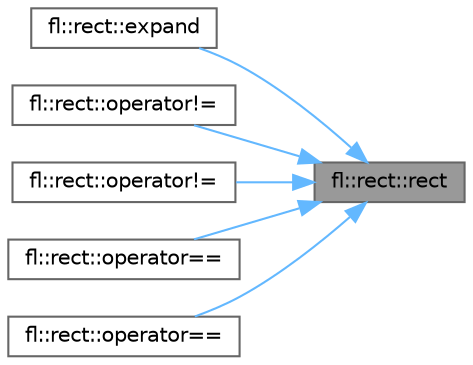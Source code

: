 digraph "fl::rect::rect"
{
 // INTERACTIVE_SVG=YES
 // LATEX_PDF_SIZE
  bgcolor="transparent";
  edge [fontname=Helvetica,fontsize=10,labelfontname=Helvetica,labelfontsize=10];
  node [fontname=Helvetica,fontsize=10,shape=box,height=0.2,width=0.4];
  rankdir="RL";
  Node1 [id="Node000001",label="fl::rect::rect",height=0.2,width=0.4,color="gray40", fillcolor="grey60", style="filled", fontcolor="black",tooltip=" "];
  Node1 -> Node2 [id="edge1_Node000001_Node000002",dir="back",color="steelblue1",style="solid",tooltip=" "];
  Node2 [id="Node000002",label="fl::rect::expand",height=0.2,width=0.4,color="grey40", fillcolor="white", style="filled",URL="$d2/d48/structfl_1_1rect_a8ed14e6fdd38d5040f6743e52fde7d75.html#a8ed14e6fdd38d5040f6743e52fde7d75",tooltip=" "];
  Node1 -> Node3 [id="edge2_Node000001_Node000003",dir="back",color="steelblue1",style="solid",tooltip=" "];
  Node3 [id="Node000003",label="fl::rect::operator!=",height=0.2,width=0.4,color="grey40", fillcolor="white", style="filled",URL="$d2/d48/structfl_1_1rect_af503c1253970780ab4a06451c7a36779.html#af503c1253970780ab4a06451c7a36779",tooltip=" "];
  Node1 -> Node4 [id="edge3_Node000001_Node000004",dir="back",color="steelblue1",style="solid",tooltip=" "];
  Node4 [id="Node000004",label="fl::rect::operator!=",height=0.2,width=0.4,color="grey40", fillcolor="white", style="filled",URL="$d2/d48/structfl_1_1rect_a69dd73fd9998920a1e749f5b293b6f36.html#a69dd73fd9998920a1e749f5b293b6f36",tooltip=" "];
  Node1 -> Node5 [id="edge4_Node000001_Node000005",dir="back",color="steelblue1",style="solid",tooltip=" "];
  Node5 [id="Node000005",label="fl::rect::operator==",height=0.2,width=0.4,color="grey40", fillcolor="white", style="filled",URL="$d2/d48/structfl_1_1rect_a2887132a9a9d5e67319d9670e47f8037.html#a2887132a9a9d5e67319d9670e47f8037",tooltip=" "];
  Node1 -> Node6 [id="edge5_Node000001_Node000006",dir="back",color="steelblue1",style="solid",tooltip=" "];
  Node6 [id="Node000006",label="fl::rect::operator==",height=0.2,width=0.4,color="grey40", fillcolor="white", style="filled",URL="$d2/d48/structfl_1_1rect_acd61c6fae8c4b87da815b17b6008a92d.html#acd61c6fae8c4b87da815b17b6008a92d",tooltip=" "];
}
